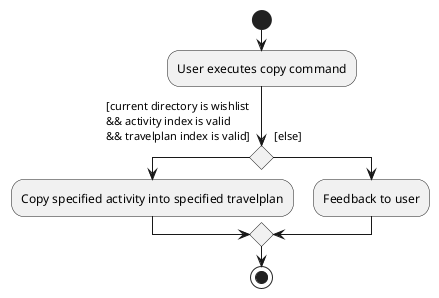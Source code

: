 @startuml
start
:User executes copy command;

'Since the beta syntax does not support placing the condition outside the
'diamond we place it as the true branch instead.

if () then ([current directory is wishlist
&& activity index is valid
&& travelplan index is valid]
)
  :Copy specified activity into specified travelplan;
else([else]
)
  :Feedback to user;
endif
stop
@enduml
